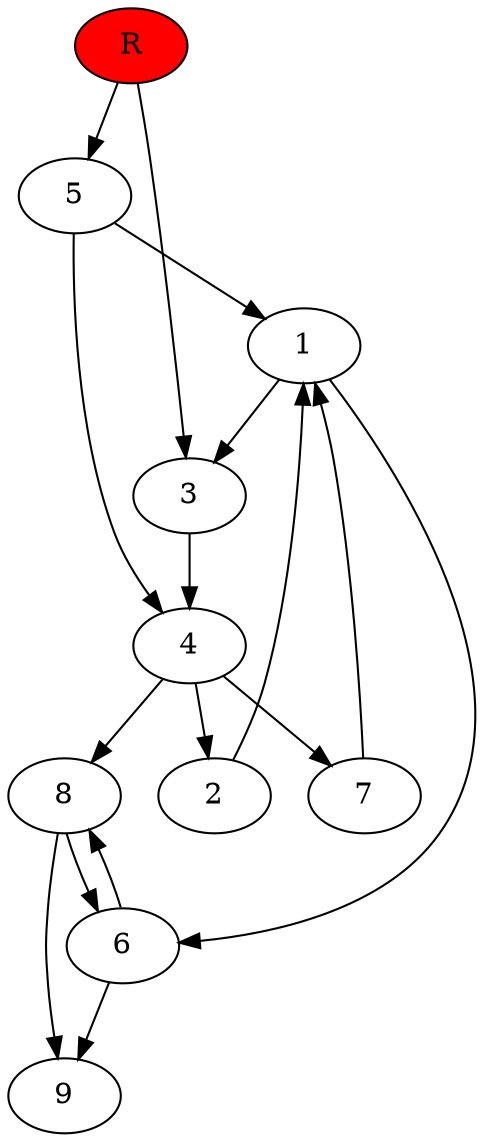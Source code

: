 digraph prb41774 {
	1
	2
	3
	4
	5
	6
	7
	8
	R [fillcolor="#ff0000" style=filled]
	1 -> 3
	1 -> 6
	2 -> 1
	3 -> 4
	4 -> 2
	4 -> 7
	4 -> 8
	5 -> 1
	5 -> 4
	6 -> 8
	6 -> 9
	7 -> 1
	8 -> 6
	8 -> 9
	R -> 3
	R -> 5
}

